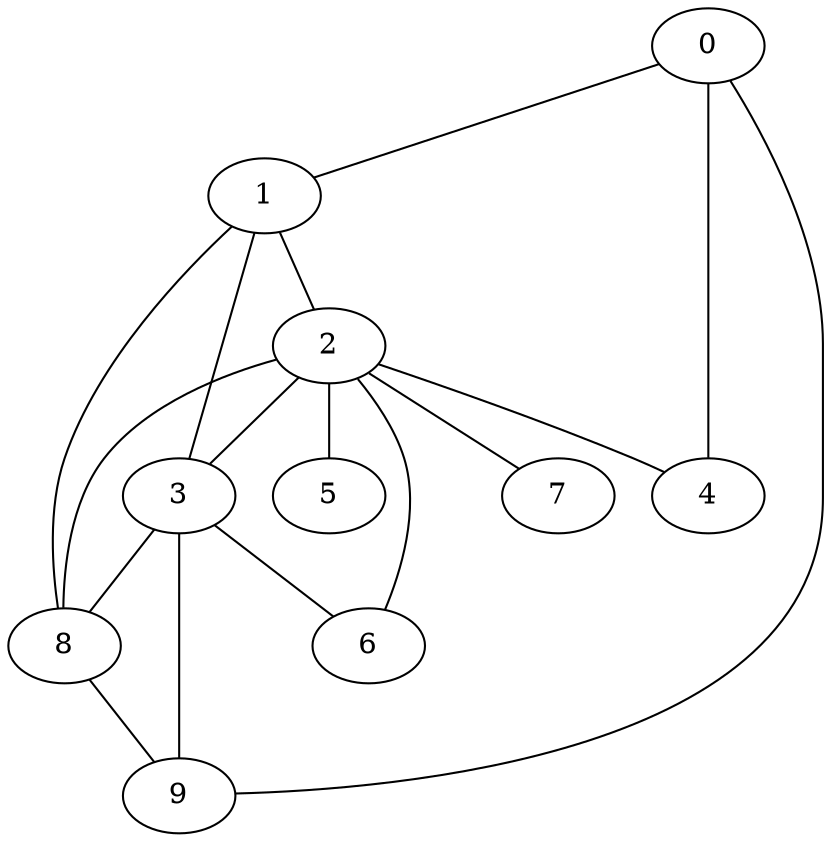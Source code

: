 
graph graphname {
    0 -- 1
0 -- 4
0 -- 9
1 -- 2
1 -- 3
1 -- 8
2 -- 4
2 -- 5
2 -- 6
2 -- 7
2 -- 8
2 -- 3
3 -- 8
3 -- 9
3 -- 6
8 -- 9

}
